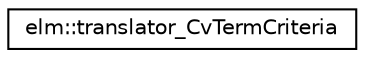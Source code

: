 digraph G
{
  edge [fontname="Helvetica",fontsize="10",labelfontname="Helvetica",labelfontsize="10"];
  node [fontname="Helvetica",fontsize="10",shape=record];
  rankdir="LR";
  Node1 [label="elm::translator_CvTermCriteria",height=0.2,width=0.4,color="black", fillcolor="white", style="filled",URL="$structelm_1_1translator__CvTermCriteria.html",tooltip="STL string &lt;-&gt; OpenCV CvTermCriteria translator for adding CvTermCriteria to boost property trees..."];
}
